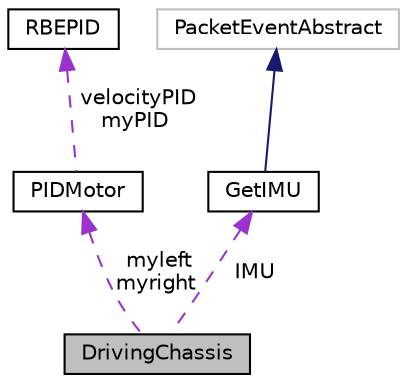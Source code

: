 digraph "DrivingChassis"
{
  edge [fontname="Helvetica",fontsize="10",labelfontname="Helvetica",labelfontsize="10"];
  node [fontname="Helvetica",fontsize="10",shape=record];
  Node1 [label="DrivingChassis",height=0.2,width=0.4,color="black", fillcolor="grey75", style="filled", fontcolor="black"];
  Node2 -> Node1 [dir="back",color="darkorchid3",fontsize="10",style="dashed",label=" myleft\nmyright" ,fontname="Helvetica"];
  Node2 [label="PIDMotor",height=0.2,width=0.4,color="black", fillcolor="white", style="filled",URL="$classPIDMotor.html"];
  Node3 -> Node2 [dir="back",color="darkorchid3",fontsize="10",style="dashed",label=" velocityPID\nmyPID" ,fontname="Helvetica"];
  Node3 [label="RBEPID",height=0.2,width=0.4,color="black", fillcolor="white", style="filled",URL="$classRBEPID.html"];
  Node4 -> Node1 [dir="back",color="darkorchid3",fontsize="10",style="dashed",label=" IMU" ,fontname="Helvetica"];
  Node4 [label="GetIMU",height=0.2,width=0.4,color="black", fillcolor="white", style="filled",URL="$classGetIMU.html"];
  Node5 -> Node4 [dir="back",color="midnightblue",fontsize="10",style="solid",fontname="Helvetica"];
  Node5 [label="PacketEventAbstract",height=0.2,width=0.4,color="grey75", fillcolor="white", style="filled"];
}
